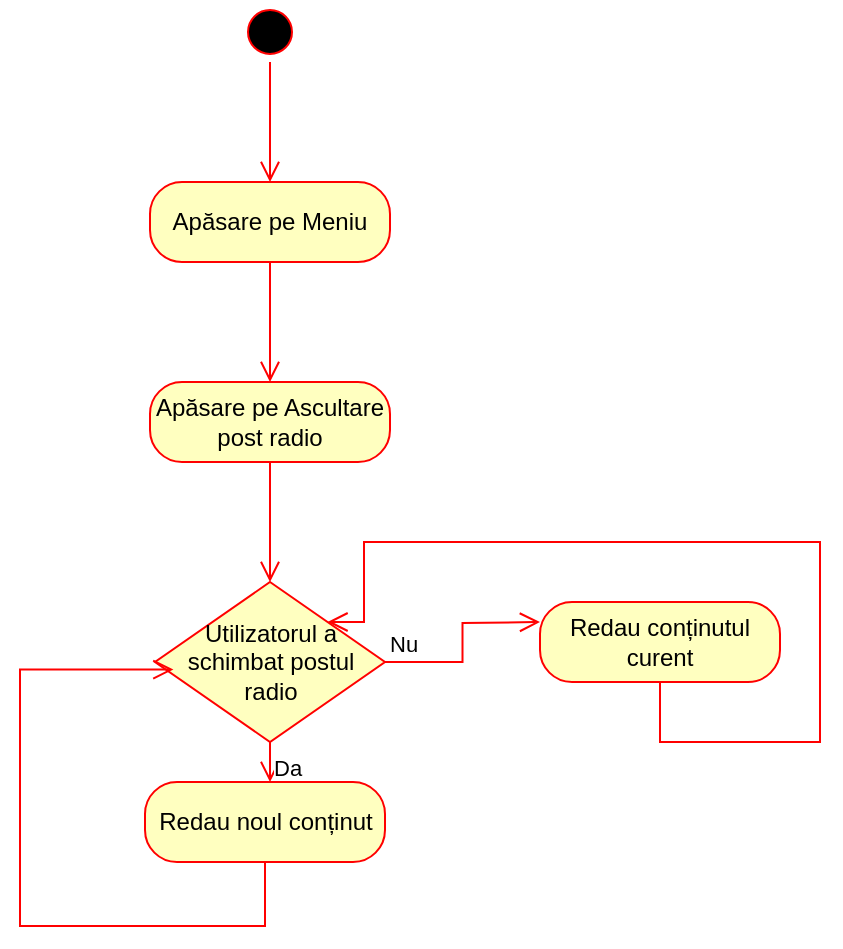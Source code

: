 <mxfile version="21.3.0" type="device">
  <diagram name="Pagina-1" id="0mUiDwWGVpkNlT__qzqu">
    <mxGraphModel dx="934" dy="428" grid="1" gridSize="10" guides="1" tooltips="1" connect="1" arrows="1" fold="1" page="1" pageScale="1" pageWidth="827" pageHeight="1169" math="0" shadow="0">
      <root>
        <mxCell id="0" />
        <mxCell id="1" parent="0" />
        <mxCell id="K_5uVWaHuatnId3TePY4-8" value="" style="ellipse;html=1;shape=startState;fillColor=#000000;strokeColor=#ff0000;direction=west;" vertex="1" parent="1">
          <mxGeometry x="460" y="90" width="30" height="30" as="geometry" />
        </mxCell>
        <mxCell id="K_5uVWaHuatnId3TePY4-9" value="" style="edgeStyle=orthogonalEdgeStyle;html=1;verticalAlign=bottom;endArrow=open;endSize=8;strokeColor=#ff0000;rounded=0;" edge="1" source="K_5uVWaHuatnId3TePY4-8" parent="1">
          <mxGeometry relative="1" as="geometry">
            <mxPoint x="475" y="180" as="targetPoint" />
          </mxGeometry>
        </mxCell>
        <mxCell id="K_5uVWaHuatnId3TePY4-13" value="Apăsare pe Meniu" style="rounded=1;whiteSpace=wrap;html=1;arcSize=40;fontColor=#000000;fillColor=#ffffc0;strokeColor=#ff0000;" vertex="1" parent="1">
          <mxGeometry x="415" y="180" width="120" height="40" as="geometry" />
        </mxCell>
        <mxCell id="K_5uVWaHuatnId3TePY4-14" value="" style="edgeStyle=orthogonalEdgeStyle;html=1;verticalAlign=bottom;endArrow=open;endSize=8;strokeColor=#ff0000;rounded=0;" edge="1" source="K_5uVWaHuatnId3TePY4-13" parent="1">
          <mxGeometry relative="1" as="geometry">
            <mxPoint x="475" y="280" as="targetPoint" />
          </mxGeometry>
        </mxCell>
        <mxCell id="K_5uVWaHuatnId3TePY4-18" value="Apăsare pe Ascultare post radio" style="rounded=1;whiteSpace=wrap;html=1;arcSize=40;fontColor=#000000;fillColor=#ffffc0;strokeColor=#ff0000;" vertex="1" parent="1">
          <mxGeometry x="415" y="280" width="120" height="40" as="geometry" />
        </mxCell>
        <mxCell id="K_5uVWaHuatnId3TePY4-19" value="" style="edgeStyle=orthogonalEdgeStyle;html=1;verticalAlign=bottom;endArrow=open;endSize=8;strokeColor=#ff0000;rounded=0;" edge="1" source="K_5uVWaHuatnId3TePY4-18" parent="1">
          <mxGeometry relative="1" as="geometry">
            <mxPoint x="475" y="380" as="targetPoint" />
          </mxGeometry>
        </mxCell>
        <mxCell id="K_5uVWaHuatnId3TePY4-43" value="Utilizatorul a schimbat postul radio" style="rhombus;whiteSpace=wrap;html=1;fontColor=#000000;fillColor=#ffffc0;strokeColor=#ff0000;" vertex="1" parent="1">
          <mxGeometry x="417.5" y="380" width="115" height="80" as="geometry" />
        </mxCell>
        <mxCell id="K_5uVWaHuatnId3TePY4-44" value="Nu" style="edgeStyle=orthogonalEdgeStyle;html=1;align=left;verticalAlign=bottom;endArrow=open;endSize=8;strokeColor=#ff0000;rounded=0;" edge="1" source="K_5uVWaHuatnId3TePY4-43" parent="1">
          <mxGeometry x="-1" relative="1" as="geometry">
            <mxPoint x="610" y="400" as="targetPoint" />
          </mxGeometry>
        </mxCell>
        <mxCell id="K_5uVWaHuatnId3TePY4-45" value="Da" style="edgeStyle=orthogonalEdgeStyle;html=1;align=left;verticalAlign=top;endArrow=open;endSize=8;strokeColor=#ff0000;rounded=0;" edge="1" source="K_5uVWaHuatnId3TePY4-43" parent="1">
          <mxGeometry x="-1" relative="1" as="geometry">
            <mxPoint x="475" y="480" as="targetPoint" />
          </mxGeometry>
        </mxCell>
        <mxCell id="K_5uVWaHuatnId3TePY4-46" value="Redau conținutul curent" style="rounded=1;whiteSpace=wrap;html=1;arcSize=40;fontColor=#000000;fillColor=#ffffc0;strokeColor=#ff0000;" vertex="1" parent="1">
          <mxGeometry x="610" y="390" width="120" height="40" as="geometry" />
        </mxCell>
        <mxCell id="K_5uVWaHuatnId3TePY4-47" value="" style="edgeStyle=orthogonalEdgeStyle;html=1;verticalAlign=bottom;endArrow=open;endSize=8;strokeColor=#ff0000;rounded=0;entryX=1;entryY=0;entryDx=0;entryDy=0;" edge="1" source="K_5uVWaHuatnId3TePY4-46" parent="1" target="K_5uVWaHuatnId3TePY4-43">
          <mxGeometry relative="1" as="geometry">
            <mxPoint x="520" y="400" as="targetPoint" />
            <Array as="points">
              <mxPoint x="670" y="460" />
              <mxPoint x="750" y="460" />
              <mxPoint x="750" y="360" />
              <mxPoint x="522" y="360" />
              <mxPoint x="522" y="400" />
            </Array>
          </mxGeometry>
        </mxCell>
        <mxCell id="K_5uVWaHuatnId3TePY4-48" value="Redau noul conținut" style="rounded=1;whiteSpace=wrap;html=1;arcSize=40;fontColor=#000000;fillColor=#ffffc0;strokeColor=#ff0000;" vertex="1" parent="1">
          <mxGeometry x="412.5" y="480" width="120" height="40" as="geometry" />
        </mxCell>
        <mxCell id="K_5uVWaHuatnId3TePY4-49" value="" style="edgeStyle=orthogonalEdgeStyle;html=1;verticalAlign=bottom;endArrow=open;endSize=8;strokeColor=#ff0000;rounded=0;entryX=0.08;entryY=0.547;entryDx=0;entryDy=0;entryPerimeter=0;" edge="1" source="K_5uVWaHuatnId3TePY4-48" parent="1" target="K_5uVWaHuatnId3TePY4-43">
          <mxGeometry relative="1" as="geometry">
            <mxPoint x="472" y="600" as="targetPoint" />
            <Array as="points">
              <mxPoint x="472" y="552" />
              <mxPoint x="350" y="552" />
              <mxPoint x="350" y="424" />
            </Array>
          </mxGeometry>
        </mxCell>
      </root>
    </mxGraphModel>
  </diagram>
</mxfile>
